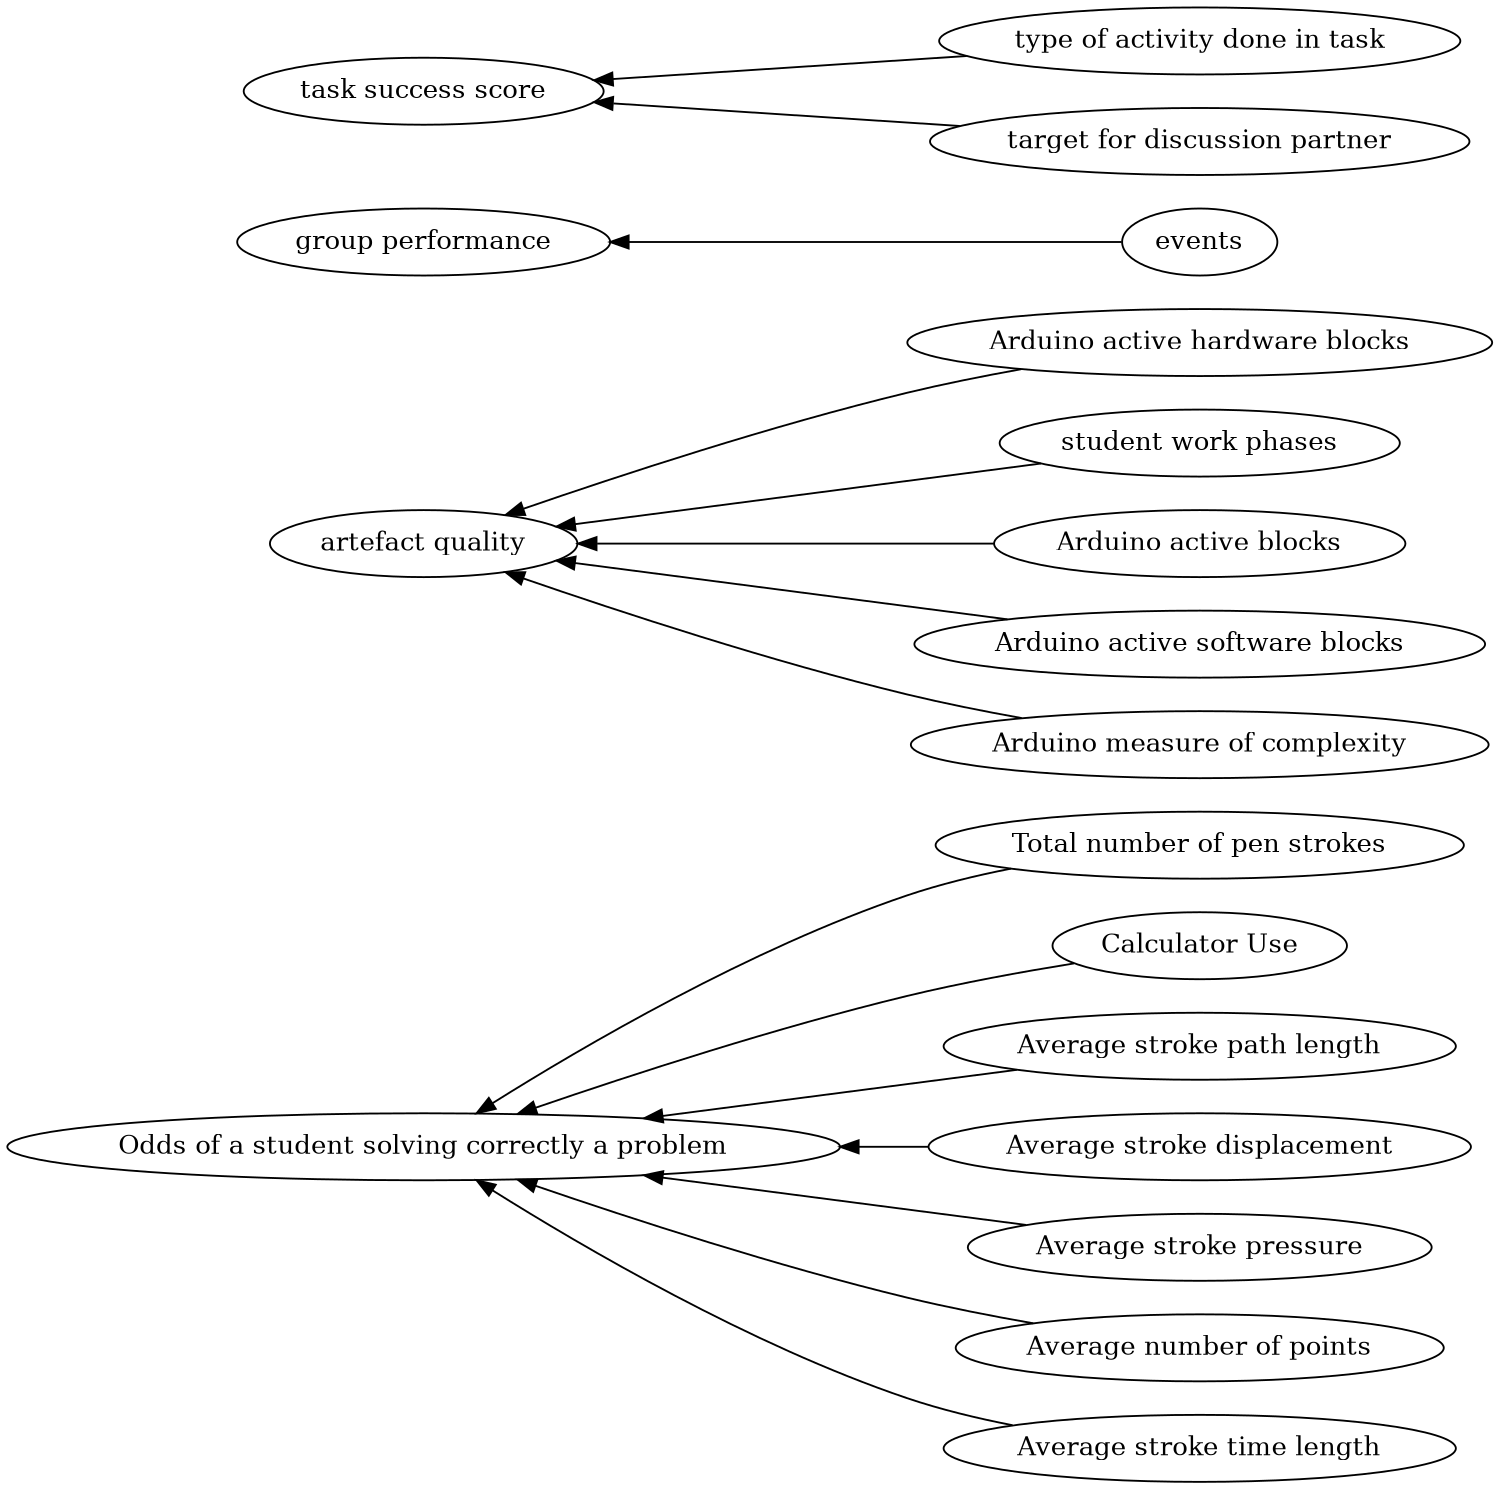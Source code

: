 digraph Test {
	rankdir=RL
	size="10,10"
	overlap=false
	splines=true
	{rank=same; "Total number of pen strokes" "Arduino active hardware blocks" "events" "student work phases" "type of activity done in task" "target for discussion partner" "Calculator Use" "Average stroke path length" "Average stroke displacement" "Arduino active blocks" "Average stroke pressure" "Arduino active software blocks" "Average number of points" "Arduino measure of complexity" "Average stroke time length";}
	{rank=same; "group performance" "task success score" "Odds of a student solving correctly a problem" "artefact quality";}
	events [href="https://scholar.google.com/scholar?hl=en&q=Analysing%20frequent%20sequential%20patterns%20of%20collaborative%20learning%20activity%20around%20an%20interactive%20tabletop" target=_blank]
	events -> "group performance"
	"Calculator Use" [href="https://scholar.google.com/scholar?hl=en&q=Expertise%20estimation%20based%20on%20simple%20multimodal%20features" target=_blank]
	"Calculator Use" -> "Odds of a student solving correctly a problem"
	"Total number of pen strokes" [href="https://scholar.google.com/scholar?hl=en&q=Expertise%20estimation%20based%20on%20simple%20multimodal%20features" target=_blank]
	"Total number of pen strokes" -> "Odds of a student solving correctly a problem"
	"Average number of points" [href="https://scholar.google.com/scholar?hl=en&q=Expertise%20estimation%20based%20on%20simple%20multimodal%20features" target=_blank]
	"Average number of points" -> "Odds of a student solving correctly a problem"
	"Average stroke time length" [href="https://scholar.google.com/scholar?hl=en&q=Expertise%20estimation%20based%20on%20simple%20multimodal%20features" target=_blank]
	"Average stroke time length" -> "Odds of a student solving correctly a problem"
	"Average stroke path length" [href="https://scholar.google.com/scholar?hl=en&q=Expertise%20estimation%20based%20on%20simple%20multimodal%20features" target=_blank]
	"Average stroke path length" -> "Odds of a student solving correctly a problem"
	"Average stroke displacement" [href="https://scholar.google.com/scholar?hl=en&q=Expertise%20estimation%20based%20on%20simple%20multimodal%20features" target=_blank]
	"Average stroke displacement" -> "Odds of a student solving correctly a problem"
	"Average stroke pressure" [href="https://scholar.google.com/scholar?hl=en&q=Expertise%20estimation%20based%20on%20simple%20multimodal%20features" target=_blank]
	"Average stroke pressure" -> "Odds of a student solving correctly a problem"
	"Arduino measure of complexity" [href="https://scholar.google.com/scholar?hl=en&q=Supervised%20machine%20learning%20in%20multimodal%20learning%20analytics%20for%20estimating%20success%20in%20project-based%20learning" target=_blank]
	"Arduino measure of complexity" -> "artefact quality"
	"Arduino active hardware blocks" [href="https://scholar.google.com/scholar?hl=en&q=Supervised%20machine%20learning%20in%20multimodal%20learning%20analytics%20for%20estimating%20success%20in%20project-based%20learning" target=_blank]
	"Arduino active hardware blocks" -> "artefact quality"
	"Arduino active software blocks" [href="https://scholar.google.com/scholar?hl=en&q=Supervised%20machine%20learning%20in%20multimodal%20learning%20analytics%20for%20estimating%20success%20in%20project-based%20learning" target=_blank]
	"Arduino active software blocks" -> "artefact quality"
	"Arduino active blocks" [href="https://scholar.google.com/scholar?hl=en&q=Supervised%20machine%20learning%20in%20multimodal%20learning%20analytics%20for%20estimating%20success%20in%20project-based%20learning" target=_blank]
	"Arduino active blocks" -> "artefact quality"
	"student work phases" [href="https://scholar.google.com/scholar?hl=en&q=Supervised%20machine%20learning%20in%20multimodal%20learning%20analytics%20for%20estimating%20success%20in%20project-based%20learning" target=_blank]
	"student work phases" -> "artefact quality"
	"type of activity done in task" [href="https://scholar.google.com/scholar?hl=en&q=Focused%20or%20Stuck%20Together:%20Multimodal%20Patterns%20Reveal%20Triads’%20Performance%20in%20Collaborative%20Problem%20Solving" target=_blank]
	"type of activity done in task" -> "task success score"
	"target for discussion partner" [href="https://scholar.google.com/scholar?hl=en&q=Focused%20or%20Stuck%20Together:%20Multimodal%20Patterns%20Reveal%20Triads’%20Performance%20in%20Collaborative%20Problem%20Solving" target=_blank]
	"target for discussion partner" -> "task success score"
}
